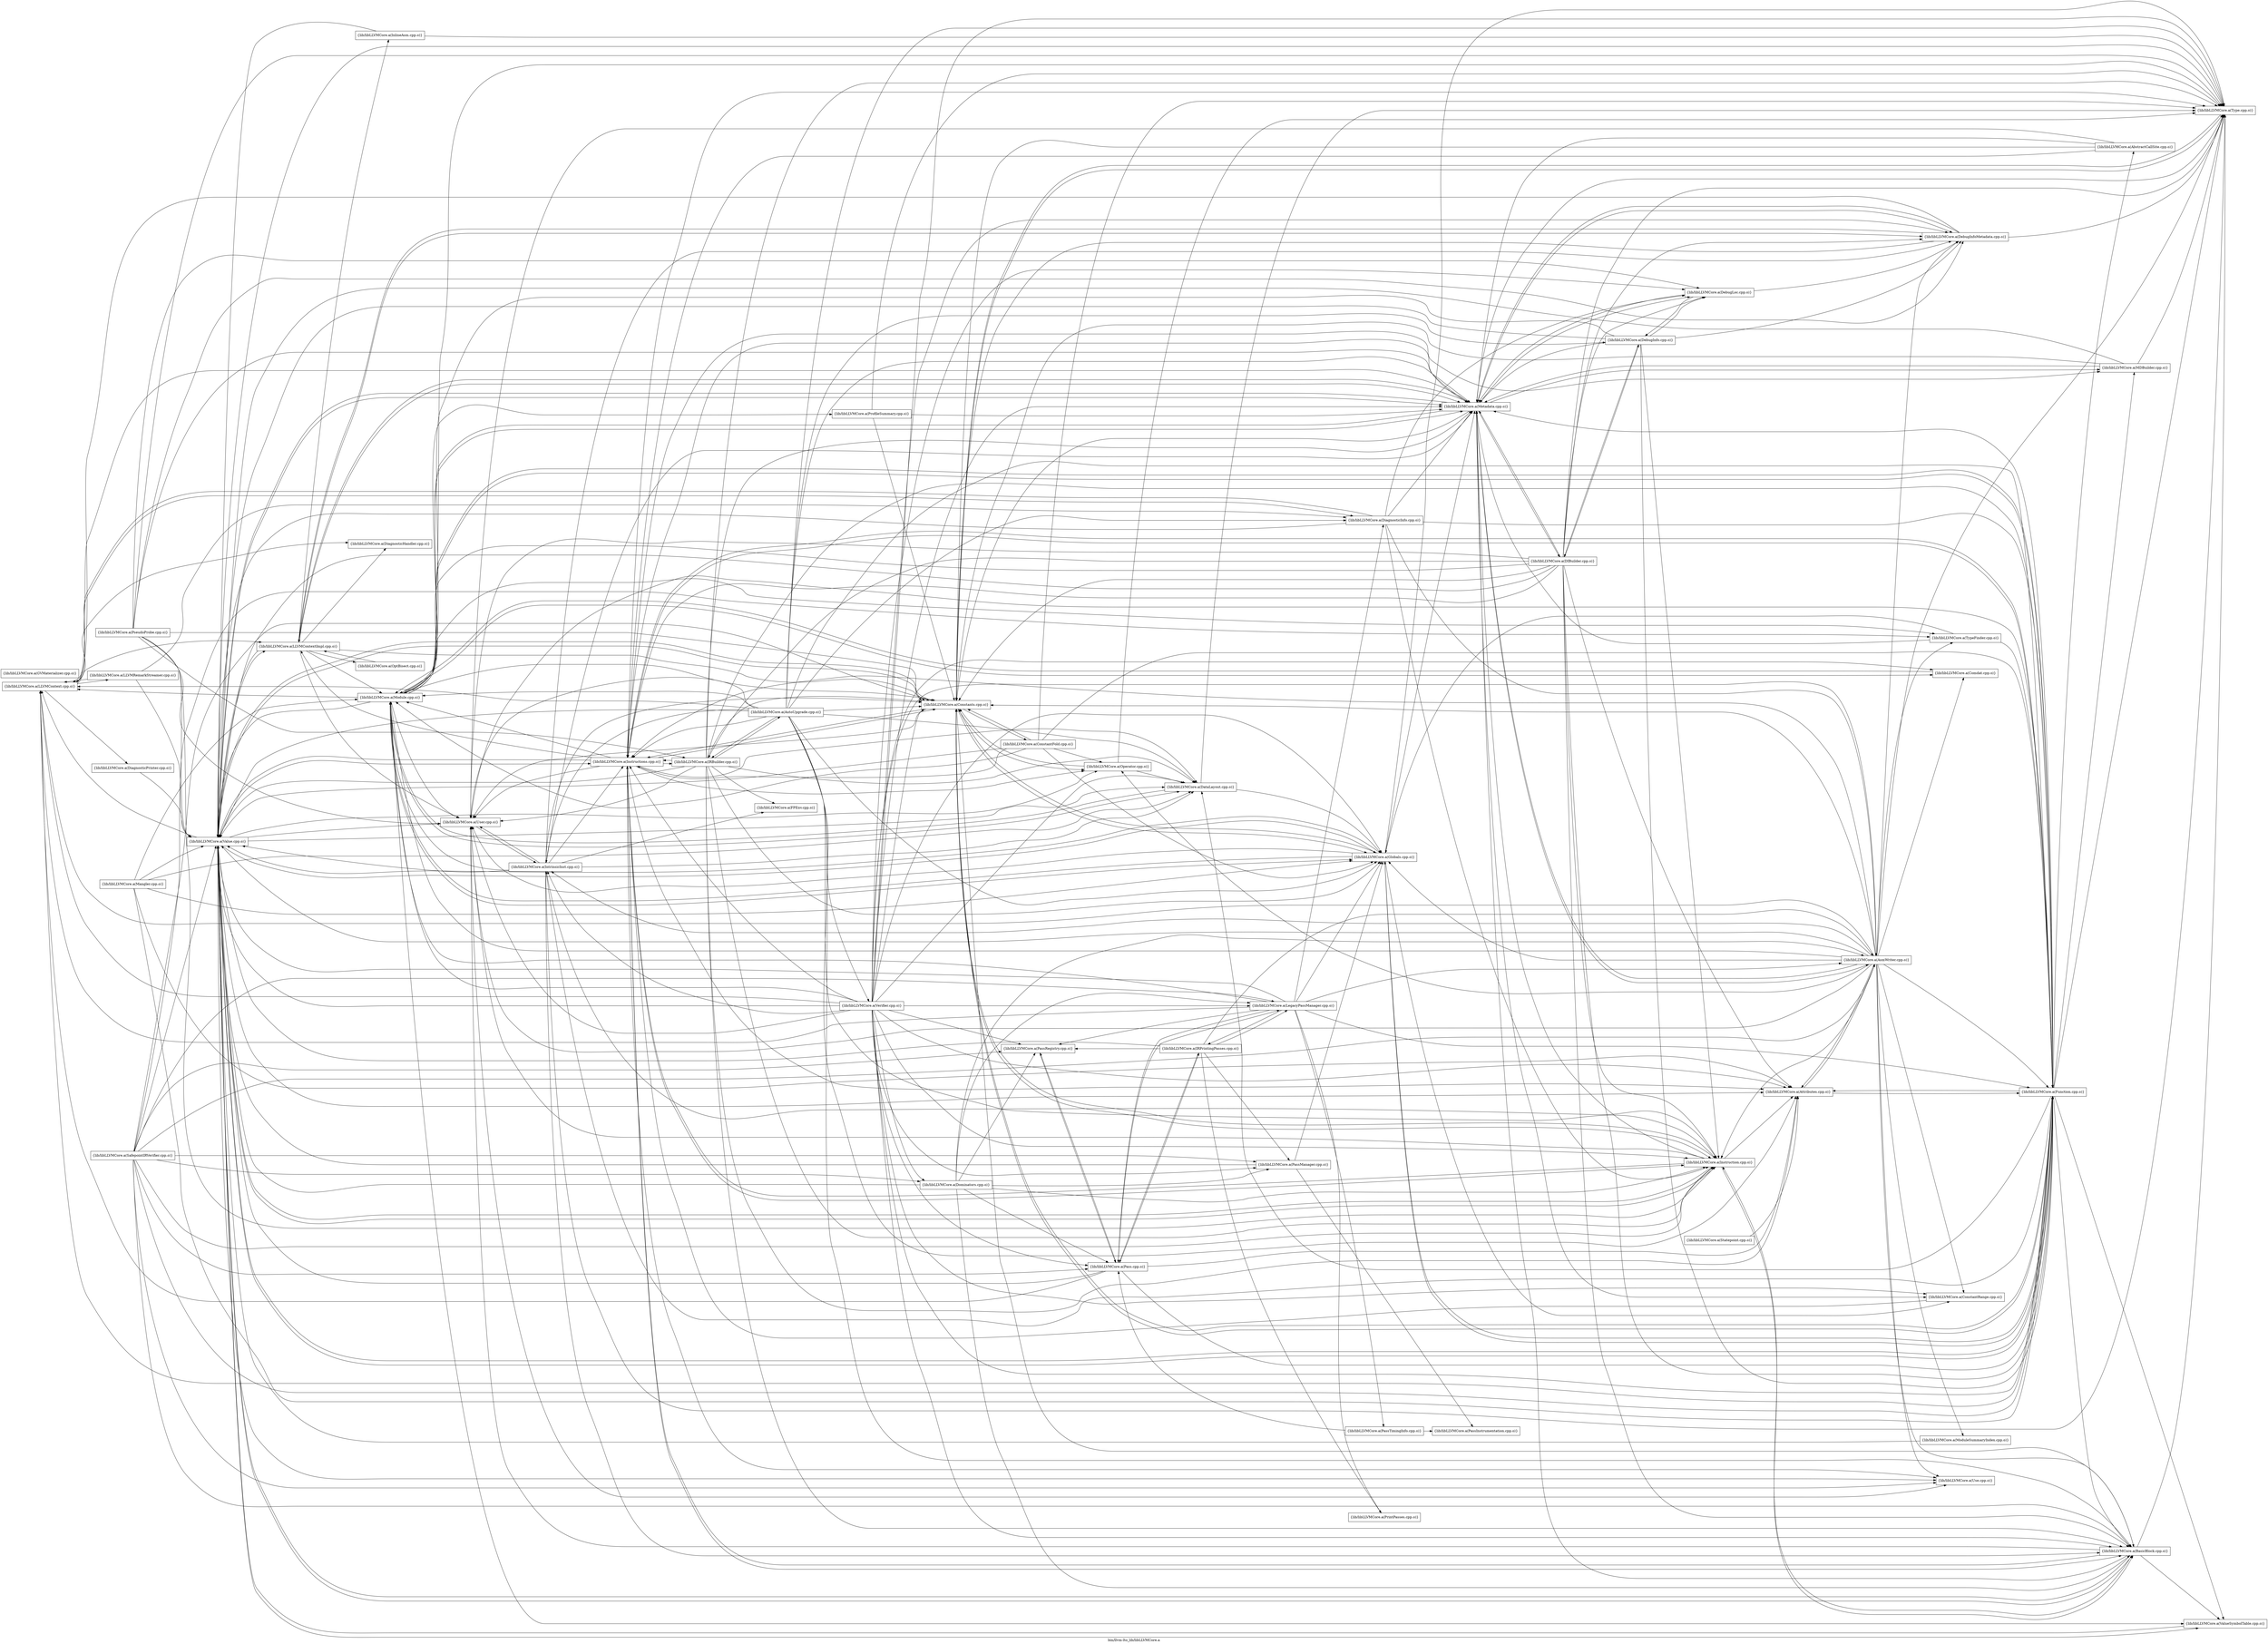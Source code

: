 digraph "bin/llvm-lto_lib/libLLVMCore.a" {
	label="bin/llvm-lto_lib/libLLVMCore.a";
	rankdir=LR;

	Node0x558439844a58 [shape=record,shape=box,group=0,label="{lib/libLLVMCore.a(DiagnosticHandler.cpp.o)}"];
	Node0x558439843248 [shape=record,shape=box,group=0,label="{lib/libLLVMCore.a(DiagnosticPrinter.cpp.o)}"];
	Node0x558439843248 -> Node0x5584398342e8;
	Node0x558439845a48 [shape=record,shape=box,group=0,label="{lib/libLLVMCore.a(LLVMContext.cpp.o)}"];
	Node0x558439845a48 -> Node0x558439844a58;
	Node0x558439845a48 -> Node0x558439845228;
	Node0x558439845a48 -> Node0x558439843248;
	Node0x558439845a48 -> Node0x558439844e68;
	Node0x558439845a48 -> Node0x558439844288;
	Node0x558439831d68 [shape=record,shape=box,group=0,label="{lib/libLLVMCore.a(Module.cpp.o)}"];
	Node0x558439831d68 -> Node0x5584398383e8;
	Node0x558439831d68 -> Node0x558439839dd8;
	Node0x558439831d68 -> Node0x55843983ab48;
	Node0x558439831d68 -> Node0x558439843bf8;
	Node0x558439831d68 -> Node0x558439840778;
	Node0x558439831d68 -> Node0x558439845a48;
	Node0x558439831d68 -> Node0x558439832498;
	Node0x558439831d68 -> Node0x55843982cc28;
	Node0x558439831d68 -> Node0x55843982d2b8;
	Node0x558439831d68 -> Node0x55843982b238;
	Node0x558439831d68 -> Node0x55843982c1d8;
	Node0x558439831d68 -> Node0x5584398342e8;
	Node0x558439831d68 -> Node0x5584398344c8;
	Node0x5584398329e8 [shape=record,shape=box,group=0,label="{lib/libLLVMCore.a(Verifier.cpp.o)}"];
	Node0x5584398329e8 -> Node0x558439837308;
	Node0x5584398329e8 -> Node0x558439836fe8;
	Node0x5584398329e8 -> Node0x558439838668;
	Node0x5584398329e8 -> Node0x5584398383e8;
	Node0x5584398329e8 -> Node0x558439837718;
	Node0x5584398329e8 -> Node0x558439839dd8;
	Node0x5584398329e8 -> Node0x55843983ab48;
	Node0x5584398329e8 -> Node0x558439846218;
	Node0x5584398329e8 -> Node0x558439844328;
	Node0x5584398329e8 -> Node0x558439843978;
	Node0x5584398329e8 -> Node0x558439843bf8;
	Node0x5584398329e8 -> Node0x558439840778;
	Node0x5584398329e8 -> Node0x558439846f38;
	Node0x5584398329e8 -> Node0x558439846038;
	Node0x5584398329e8 -> Node0x5584398453b8;
	Node0x5584398329e8 -> Node0x558439845a48;
	Node0x5584398329e8 -> Node0x5584398437e8;
	Node0x5584398329e8 -> Node0x558439832498;
	Node0x5584398329e8 -> Node0x558439831d68;
	Node0x5584398329e8 -> Node0x558439833e38;
	Node0x5584398329e8 -> Node0x558439834c98;
	Node0x5584398329e8 -> Node0x5584398360e8;
	Node0x5584398329e8 -> Node0x55843982d2b8;
	Node0x5584398329e8 -> Node0x55843982c1d8;
	Node0x5584398329e8 -> Node0x5584398342e8;
	Node0x5584398437e8 [shape=record,shape=box,group=0,label="{lib/libLLVMCore.a(LegacyPassManager.cpp.o)}"];
	Node0x5584398437e8 -> Node0x558439837308;
	Node0x5584398437e8 -> Node0x558439845228;
	Node0x5584398437e8 -> Node0x558439843bf8;
	Node0x5584398437e8 -> Node0x558439840778;
	Node0x5584398437e8 -> Node0x558439847348;
	Node0x5584398437e8 -> Node0x558439845a48;
	Node0x5584398437e8 -> Node0x558439831d68;
	Node0x5584398437e8 -> Node0x558439833e38;
	Node0x5584398437e8 -> Node0x5584398360e8;
	Node0x5584398437e8 -> Node0x55843982e668;
	Node0x5584398437e8 -> Node0x55843982c6d8;
	Node0x5584398437e8 -> Node0x5584398342e8;
	Node0x558439833e38 [shape=record,shape=box,group=0,label="{lib/libLLVMCore.a(Pass.cpp.o)}"];
	Node0x558439833e38 -> Node0x558439836fe8;
	Node0x558439833e38 -> Node0x558439843bf8;
	Node0x558439833e38 -> Node0x558439847348;
	Node0x558439833e38 -> Node0x558439845a48;
	Node0x558439833e38 -> Node0x5584398437e8;
	Node0x558439833e38 -> Node0x5584398360e8;
	Node0x558439833e38 -> Node0x5584398342e8;
	Node0x5584398342e8 [shape=record,shape=box,group=0,label="{lib/libLLVMCore.a(Value.cpp.o)}"];
	Node0x5584398342e8 -> Node0x558439836fe8;
	Node0x5584398342e8 -> Node0x558439838668;
	Node0x5584398342e8 -> Node0x558439839dd8;
	Node0x5584398342e8 -> Node0x55843983ab48;
	Node0x5584398342e8 -> Node0x558439843bf8;
	Node0x5584398342e8 -> Node0x558439840778;
	Node0x5584398342e8 -> Node0x558439846f38;
	Node0x5584398342e8 -> Node0x558439846038;
	Node0x5584398342e8 -> Node0x558439845a48;
	Node0x5584398342e8 -> Node0x558439844e68;
	Node0x5584398342e8 -> Node0x558439832498;
	Node0x5584398342e8 -> Node0x5584398338e8;
	Node0x5584398342e8 -> Node0x55843982d2b8;
	Node0x5584398342e8 -> Node0x55843982b9b8;
	Node0x5584398342e8 -> Node0x55843982c1d8;
	Node0x5584398342e8 -> Node0x5584398344c8;
	Node0x558439836fe8 [shape=record,shape=box,group=0,label="{lib/libLLVMCore.a(Attributes.cpp.o)}"];
	Node0x558439836fe8 -> Node0x558439837308;
	Node0x558439836fe8 -> Node0x558439843bf8;
	Node0x558439839dd8 [shape=record,shape=box,group=0,label="{lib/libLLVMCore.a(Constants.cpp.o)}"];
	Node0x558439839dd8 -> Node0x558439839158;
	Node0x558439839dd8 -> Node0x558439843bf8;
	Node0x558439839dd8 -> Node0x558439840778;
	Node0x558439839dd8 -> Node0x558439846f38;
	Node0x558439839dd8 -> Node0x558439846038;
	Node0x558439839dd8 -> Node0x5584398338e8;
	Node0x558439839dd8 -> Node0x55843982d2b8;
	Node0x558439839dd8 -> Node0x55843982c1d8;
	Node0x558439839dd8 -> Node0x5584398342e8;
	Node0x558439831818 [shape=record,shape=box,group=0,label="{lib/libLLVMCore.a(Mangler.cpp.o)}"];
	Node0x558439831818 -> Node0x558439836fe8;
	Node0x558439831818 -> Node0x55843983ab48;
	Node0x558439831818 -> Node0x558439843bf8;
	Node0x558439831818 -> Node0x558439840778;
	Node0x558439831818 -> Node0x558439831d68;
	Node0x558439831818 -> Node0x5584398342e8;
	Node0x558439832498 [shape=record,shape=box,group=0,label="{lib/libLLVMCore.a(Metadata.cpp.o)}"];
	Node0x558439832498 -> Node0x558439837308;
	Node0x558439832498 -> Node0x558439837718;
	Node0x558439832498 -> Node0x558439839dd8;
	Node0x558439832498 -> Node0x558439838f28;
	Node0x558439832498 -> Node0x558439846218;
	Node0x558439832498 -> Node0x558439844328;
	Node0x558439832498 -> Node0x558439845a48;
	Node0x558439832498 -> Node0x558439844e68;
	Node0x558439832498 -> Node0x558439830cd8;
	Node0x558439832498 -> Node0x558439831d68;
	Node0x558439832498 -> Node0x55843982d2b8;
	Node0x558439832498 -> Node0x5584398342e8;
	Node0x55843983ab48 [shape=record,shape=box,group=0,label="{lib/libLLVMCore.a(DataLayout.cpp.o)}"];
	Node0x55843983ab48 -> Node0x558439840778;
	Node0x55843983ab48 -> Node0x558439831d68;
	Node0x55843983ab48 -> Node0x55843982d2b8;
	Node0x558439845228 [shape=record,shape=box,group=0,label="{lib/libLLVMCore.a(DiagnosticInfo.cpp.o)}"];
	Node0x558439845228 -> Node0x558439837308;
	Node0x558439845228 -> Node0x558439844328;
	Node0x558439845228 -> Node0x558439843bf8;
	Node0x558439845228 -> Node0x558439846f38;
	Node0x558439845228 -> Node0x558439845a48;
	Node0x558439845228 -> Node0x558439832498;
	Node0x558439845228 -> Node0x5584398342e8;
	Node0x558439843bf8 [shape=record,shape=box,group=0,label="{lib/libLLVMCore.a(Function.cpp.o)}"];
	Node0x558439843bf8 -> Node0x558439836fe8;
	Node0x558439843bf8 -> Node0x558439838668;
	Node0x558439843bf8 -> Node0x558439839dd8;
	Node0x558439843bf8 -> Node0x55843983ab48;
	Node0x558439843bf8 -> Node0x558439842078;
	Node0x558439843bf8 -> Node0x558439840778;
	Node0x558439843bf8 -> Node0x558439846038;
	Node0x558439843bf8 -> Node0x5584398453b8;
	Node0x558439843bf8 -> Node0x558439845a48;
	Node0x558439843bf8 -> Node0x558439830cd8;
	Node0x558439843bf8 -> Node0x558439832498;
	Node0x558439843bf8 -> Node0x558439831d68;
	Node0x558439843bf8 -> Node0x55843982d2b8;
	Node0x558439843bf8 -> Node0x55843982c1d8;
	Node0x558439843bf8 -> Node0x5584398342e8;
	Node0x558439843bf8 -> Node0x5584398344c8;
	Node0x558439840778 [shape=record,shape=box,group=0,label="{lib/libLLVMCore.a(Globals.cpp.o)}"];
	Node0x558439840778 -> Node0x558439837718;
	Node0x558439840778 -> Node0x558439839dd8;
	Node0x558439840778 -> Node0x558439843bf8;
	Node0x558439840778 -> Node0x558439832498;
	Node0x558439840778 -> Node0x558439831d68;
	Node0x558439840778 -> Node0x55843982d2b8;
	Node0x558439840778 -> Node0x55843982c1d8;
	Node0x558439840778 -> Node0x5584398342e8;
	Node0x558439848d88 [shape=record,shape=box,group=0,label="{lib/libLLVMCore.a(IRBuilder.cpp.o)}"];
	Node0x558439848d88 -> Node0x558439836fe8;
	Node0x558439848d88 -> Node0x558439836b88;
	Node0x558439848d88 -> Node0x558439838668;
	Node0x558439848d88 -> Node0x558439839dd8;
	Node0x558439848d88 -> Node0x55843983ab48;
	Node0x558439848d88 -> Node0x558439843bf8;
	Node0x558439848d88 -> Node0x558439840778;
	Node0x558439848d88 -> Node0x558439848068;
	Node0x558439848d88 -> Node0x558439846f38;
	Node0x558439848d88 -> Node0x558439846038;
	Node0x558439848d88 -> Node0x558439832498;
	Node0x558439848d88 -> Node0x55843982d2b8;
	Node0x558439848d88 -> Node0x55843982c1d8;
	Node0x558439848d88 -> Node0x5584398342e8;
	Node0x558439846768 [shape=record,shape=box,group=0,label="{lib/libLLVMCore.a(InlineAsm.cpp.o)}"];
	Node0x558439846768 -> Node0x55843982d2b8;
	Node0x558439846768 -> Node0x5584398342e8;
	Node0x558439846f38 [shape=record,shape=box,group=0,label="{lib/libLLVMCore.a(Instruction.cpp.o)}"];
	Node0x558439846f38 -> Node0x558439836fe8;
	Node0x558439846f38 -> Node0x558439838668;
	Node0x558439846f38 -> Node0x558439839dd8;
	Node0x558439846f38 -> Node0x558439846038;
	Node0x558439846f38 -> Node0x558439832498;
	Node0x558439846f38 -> Node0x55843982c1d8;
	Node0x558439846f38 -> Node0x5584398342e8;
	Node0x558439846038 [shape=record,shape=box,group=0,label="{lib/libLLVMCore.a(Instructions.cpp.o)}"];
	Node0x558439846038 -> Node0x558439836fe8;
	Node0x558439846038 -> Node0x558439838668;
	Node0x558439846038 -> Node0x558439839dd8;
	Node0x558439846038 -> Node0x55843983ab48;
	Node0x558439846038 -> Node0x558439843bf8;
	Node0x558439846038 -> Node0x558439848d88;
	Node0x558439846038 -> Node0x558439846f38;
	Node0x558439846038 -> Node0x558439844e68;
	Node0x558439846038 -> Node0x558439830cd8;
	Node0x558439846038 -> Node0x558439832498;
	Node0x558439846038 -> Node0x558439831d68;
	Node0x558439846038 -> Node0x5584398338e8;
	Node0x558439846038 -> Node0x55843982d2b8;
	Node0x558439846038 -> Node0x55843982b9b8;
	Node0x558439846038 -> Node0x55843982c1d8;
	Node0x558439846038 -> Node0x5584398342e8;
	Node0x55843982d2b8 [shape=record,shape=box,group=0,label="{lib/libLLVMCore.a(Type.cpp.o)}"];
	Node0x55843982d2b8 -> Node0x558439839dd8;
	Node0x55843982c1d8 [shape=record,shape=box,group=0,label="{lib/libLLVMCore.a(User.cpp.o)}"];
	Node0x55843982c1d8 -> Node0x5584398453b8;
	Node0x55843982c1d8 -> Node0x55843982b9b8;
	Node0x558439838668 [shape=record,shape=box,group=0,label="{lib/libLLVMCore.a(BasicBlock.cpp.o)}"];
	Node0x558439838668 -> Node0x558439839dd8;
	Node0x558439838668 -> Node0x558439846f38;
	Node0x558439838668 -> Node0x558439846038;
	Node0x558439838668 -> Node0x558439832498;
	Node0x558439838668 -> Node0x55843982d2b8;
	Node0x558439838668 -> Node0x55843982c1d8;
	Node0x558439838668 -> Node0x5584398342e8;
	Node0x558439838668 -> Node0x5584398344c8;
	Node0x5584398453b8 [shape=record,shape=box,group=0,label="{lib/libLLVMCore.a(IntrinsicInst.cpp.o)}"];
	Node0x5584398453b8 -> Node0x558439838668;
	Node0x5584398453b8 -> Node0x558439839dd8;
	Node0x5584398453b8 -> Node0x55843983ab48;
	Node0x5584398453b8 -> Node0x558439846218;
	Node0x5584398453b8 -> Node0x558439848068;
	Node0x5584398453b8 -> Node0x558439846f38;
	Node0x5584398453b8 -> Node0x558439846038;
	Node0x5584398453b8 -> Node0x558439832498;
	Node0x5584398453b8 -> Node0x558439831d68;
	Node0x5584398453b8 -> Node0x55843982d2b8;
	Node0x5584398453b8 -> Node0x55843982c1d8;
	Node0x5584398453b8 -> Node0x5584398342e8;
	Node0x5584398338e8 [shape=record,shape=box,group=0,label="{lib/libLLVMCore.a(Operator.cpp.o)}"];
	Node0x5584398338e8 -> Node0x558439839dd8;
	Node0x5584398338e8 -> Node0x55843983ab48;
	Node0x5584398338e8 -> Node0x55843982d2b8;
	Node0x558439846218 [shape=record,shape=box,group=0,label="{lib/libLLVMCore.a(DebugInfoMetadata.cpp.o)}"];
	Node0x558439846218 -> Node0x558439839dd8;
	Node0x558439846218 -> Node0x558439845a48;
	Node0x558439846218 -> Node0x558439844e68;
	Node0x558439846218 -> Node0x558439832498;
	Node0x558439846218 -> Node0x55843982d2b8;
	Node0x558439837718 [shape=record,shape=box,group=0,label="{lib/libLLVMCore.a(ConstantRange.cpp.o)}"];
	Node0x558439837718 -> Node0x558439846038;
	Node0x5584398360e8 [shape=record,shape=box,group=0,label="{lib/libLLVMCore.a(PassRegistry.cpp.o)}"];
	Node0x5584398360e8 -> Node0x558439833e38;
	Node0x558439844328 [shape=record,shape=box,group=0,label="{lib/libLLVMCore.a(DebugLoc.cpp.o)}"];
	Node0x558439844328 -> Node0x558439845a98;
	Node0x558439844328 -> Node0x558439846218;
	Node0x558439844328 -> Node0x558439832498;
	Node0x558439843978 [shape=record,shape=box,group=0,label="{lib/libLLVMCore.a(Dominators.cpp.o)}"];
	Node0x558439843978 -> Node0x558439837308;
	Node0x558439843978 -> Node0x558439838668;
	Node0x558439843978 -> Node0x558439846f38;
	Node0x558439843978 -> Node0x5584398437e8;
	Node0x558439843978 -> Node0x558439833e38;
	Node0x558439843978 -> Node0x558439834c98;
	Node0x558439843978 -> Node0x5584398360e8;
	Node0x558439843978 -> Node0x5584398342e8;
	Node0x55843982b9b8 [shape=record,shape=box,group=0,label="{lib/libLLVMCore.a(Use.cpp.o)}"];
	Node0x558439836b88 [shape=record,shape=box,group=0,label="{lib/libLLVMCore.a(AutoUpgrade.cpp.o)}"];
	Node0x558439836b88 -> Node0x558439836fe8;
	Node0x558439836b88 -> Node0x558439838668;
	Node0x558439836b88 -> Node0x558439839dd8;
	Node0x558439836b88 -> Node0x55843983ab48;
	Node0x558439836b88 -> Node0x558439845a98;
	Node0x558439836b88 -> Node0x558439845228;
	Node0x558439836b88 -> Node0x558439843bf8;
	Node0x558439836b88 -> Node0x558439840778;
	Node0x558439836b88 -> Node0x558439848d88;
	Node0x558439836b88 -> Node0x558439846f38;
	Node0x558439836b88 -> Node0x558439846038;
	Node0x558439836b88 -> Node0x5584398453b8;
	Node0x558439836b88 -> Node0x558439845a48;
	Node0x558439836b88 -> Node0x558439832498;
	Node0x558439836b88 -> Node0x558439831d68;
	Node0x558439836b88 -> Node0x55843982d2b8;
	Node0x558439836b88 -> Node0x55843982c1d8;
	Node0x558439836b88 -> Node0x5584398342e8;
	Node0x558439836b88 -> Node0x5584398329e8;
	Node0x558439845a98 [shape=record,shape=box,group=0,label="{lib/libLLVMCore.a(DebugInfo.cpp.o)}"];
	Node0x558439845a98 -> Node0x558439838f28;
	Node0x558439845a98 -> Node0x558439846218;
	Node0x558439845a98 -> Node0x558439844328;
	Node0x558439845a98 -> Node0x558439843bf8;
	Node0x558439845a98 -> Node0x558439846f38;
	Node0x558439845a98 -> Node0x558439832498;
	Node0x558439845a98 -> Node0x558439831d68;
	Node0x558439845a98 -> Node0x5584398342e8;
	Node0x5584398422f8 [shape=record,shape=box,group=0,label="{lib/libLLVMCore.a(GVMaterializer.cpp.o)}"];
	Node0x558439832a88 [shape=record,shape=box,group=0,label="{lib/libLLVMCore.a(ModuleSummaryIndex.cpp.o)}"];
	Node0x558439832a88 -> Node0x5584398342e8;
	Node0x5584398383e8 [shape=record,shape=box,group=0,label="{lib/libLLVMCore.a(Comdat.cpp.o)}"];
	Node0x5584398383e8 -> Node0x558439831d68;
	Node0x558439837308 [shape=record,shape=box,group=0,label="{lib/libLLVMCore.a(AsmWriter.cpp.o)}"];
	Node0x558439837308 -> Node0x558439836fe8;
	Node0x558439837308 -> Node0x558439838668;
	Node0x558439837308 -> Node0x5584398383e8;
	Node0x558439837308 -> Node0x558439837718;
	Node0x558439837308 -> Node0x558439839dd8;
	Node0x558439837308 -> Node0x558439846218;
	Node0x558439837308 -> Node0x558439843bf8;
	Node0x558439837308 -> Node0x558439840778;
	Node0x558439837308 -> Node0x558439846f38;
	Node0x558439837308 -> Node0x558439846038;
	Node0x558439837308 -> Node0x5584398453b8;
	Node0x558439837308 -> Node0x558439845a48;
	Node0x558439837308 -> Node0x558439832498;
	Node0x558439837308 -> Node0x558439831d68;
	Node0x558439837308 -> Node0x558439832a88;
	Node0x558439837308 -> Node0x5584398338e8;
	Node0x558439837308 -> Node0x55843982d2b8;
	Node0x558439837308 -> Node0x55843982b238;
	Node0x558439837308 -> Node0x55843982b9b8;
	Node0x558439837308 -> Node0x55843982c1d8;
	Node0x558439837308 -> Node0x5584398342e8;
	Node0x55843982c6d8 [shape=record,shape=box,group=0,label="{lib/libLLVMCore.a(PrintPasses.cpp.o)}"];
	Node0x558439847348 [shape=record,shape=box,group=0,label="{lib/libLLVMCore.a(IRPrintingPasses.cpp.o)}"];
	Node0x558439847348 -> Node0x558439837308;
	Node0x558439847348 -> Node0x5584398437e8;
	Node0x558439847348 -> Node0x558439833e38;
	Node0x558439847348 -> Node0x558439834c98;
	Node0x558439847348 -> Node0x5584398360e8;
	Node0x558439847348 -> Node0x55843982c6d8;
	Node0x558439847348 -> Node0x5584398342e8;
	Node0x55843982e668 [shape=record,shape=box,group=0,label="{lib/libLLVMCore.a(PassTimingInfo.cpp.o)}"];
	Node0x55843982e668 -> Node0x558439833e38;
	Node0x55843982e668 -> Node0x558439835a08;
	Node0x558439830cd8 [shape=record,shape=box,group=0,label="{lib/libLLVMCore.a(MDBuilder.cpp.o)}"];
	Node0x558439830cd8 -> Node0x558439839dd8;
	Node0x558439830cd8 -> Node0x558439832498;
	Node0x558439830cd8 -> Node0x55843982d2b8;
	Node0x558439830cd8 -> Node0x5584398342e8;
	Node0x558439834c98 [shape=record,shape=box,group=0,label="{lib/libLLVMCore.a(PassManager.cpp.o)}"];
	Node0x558439834c98 -> Node0x558439840778;
	Node0x558439834c98 -> Node0x558439835a08;
	Node0x558439834c98 -> Node0x5584398342e8;
	Node0x558439838f28 [shape=record,shape=box,group=0,label="{lib/libLLVMCore.a(DIBuilder.cpp.o)}"];
	Node0x558439838f28 -> Node0x558439836fe8;
	Node0x558439838f28 -> Node0x558439838668;
	Node0x558439838f28 -> Node0x558439839dd8;
	Node0x558439838f28 -> Node0x558439845a98;
	Node0x558439838f28 -> Node0x558439846218;
	Node0x558439838f28 -> Node0x558439844328;
	Node0x558439838f28 -> Node0x558439843bf8;
	Node0x558439838f28 -> Node0x558439848d88;
	Node0x558439838f28 -> Node0x558439846f38;
	Node0x558439838f28 -> Node0x558439846038;
	Node0x558439838f28 -> Node0x558439832498;
	Node0x558439838f28 -> Node0x558439831d68;
	Node0x558439838f28 -> Node0x55843982d2b8;
	Node0x558439838f28 -> Node0x55843982c1d8;
	Node0x558439838f28 -> Node0x5584398342e8;
	Node0x55843982b238 [shape=record,shape=box,group=0,label="{lib/libLLVMCore.a(TypeFinder.cpp.o)}"];
	Node0x55843982b238 -> Node0x558439843bf8;
	Node0x55843982b238 -> Node0x558439840778;
	Node0x55843982b238 -> Node0x558439832498;
	Node0x5584398344c8 [shape=record,shape=box,group=0,label="{lib/libLLVMCore.a(ValueSymbolTable.cpp.o)}"];
	Node0x5584398344c8 -> Node0x5584398342e8;
	Node0x558439839158 [shape=record,shape=box,group=0,label="{lib/libLLVMCore.a(ConstantFold.cpp.o)}"];
	Node0x558439839158 -> Node0x558439839dd8;
	Node0x558439839158 -> Node0x558439843bf8;
	Node0x558439839158 -> Node0x558439840778;
	Node0x558439839158 -> Node0x558439846038;
	Node0x558439839158 -> Node0x558439831d68;
	Node0x558439839158 -> Node0x5584398338e8;
	Node0x558439839158 -> Node0x55843982d2b8;
	Node0x558439839158 -> Node0x5584398342e8;
	Node0x558439844e68 [shape=record,shape=box,group=0,label="{lib/libLLVMCore.a(LLVMContextImpl.cpp.o)}"];
	Node0x558439844e68 -> Node0x558439839dd8;
	Node0x558439844e68 -> Node0x558439846218;
	Node0x558439844e68 -> Node0x558439844a58;
	Node0x558439844e68 -> Node0x558439846768;
	Node0x558439844e68 -> Node0x558439832498;
	Node0x558439844e68 -> Node0x558439831d68;
	Node0x558439844e68 -> Node0x5584398331b8;
	Node0x558439844e68 -> Node0x55843982c1d8;
	Node0x558439844e68 -> Node0x5584398342e8;
	Node0x558439842078 [shape=record,shape=box,group=0,label="{lib/libLLVMCore.a(AbstractCallSite.cpp.o)}"];
	Node0x558439842078 -> Node0x558439839dd8;
	Node0x558439842078 -> Node0x558439846038;
	Node0x558439842078 -> Node0x558439832498;
	Node0x558439842078 -> Node0x55843982c1d8;
	Node0x558439848068 [shape=record,shape=box,group=0,label="{lib/libLLVMCore.a(FPEnv.cpp.o)}"];
	Node0x558439844288 [shape=record,shape=box,group=0,label="{lib/libLLVMCore.a(LLVMRemarkStreamer.cpp.o)}"];
	Node0x558439844288 -> Node0x558439845228;
	Node0x558439844288 -> Node0x558439845a48;
	Node0x558439844288 -> Node0x5584398342e8;
	Node0x5584398331b8 [shape=record,shape=box,group=0,label="{lib/libLLVMCore.a(OptBisect.cpp.o)}"];
	Node0x5584398331b8 -> Node0x558439844e68;
	Node0x55843982cc28 [shape=record,shape=box,group=0,label="{lib/libLLVMCore.a(ProfileSummary.cpp.o)}"];
	Node0x55843982cc28 -> Node0x558439839dd8;
	Node0x55843982cc28 -> Node0x558439832498;
	Node0x55843982cc28 -> Node0x55843982d2b8;
	Node0x558439835a08 [shape=record,shape=box,group=0,label="{lib/libLLVMCore.a(PassInstrumentation.cpp.o)}"];
	Node0x55843983d3e8 [shape=record,shape=box,group=0,label="{lib/libLLVMCore.a(Statepoint.cpp.o)}"];
	Node0x55843983d3e8 -> Node0x558439836fe8;
	Node0x55843983df28 [shape=record,shape=box,group=0,label="{lib/libLLVMCore.a(SafepointIRVerifier.cpp.o)}"];
	Node0x55843983df28 -> Node0x558439837308;
	Node0x55843983df28 -> Node0x558439838668;
	Node0x55843983df28 -> Node0x558439839dd8;
	Node0x55843983df28 -> Node0x558439843978;
	Node0x55843983df28 -> Node0x558439843bf8;
	Node0x55843983df28 -> Node0x558439846f38;
	Node0x55843983df28 -> Node0x5584398437e8;
	Node0x55843983df28 -> Node0x558439833e38;
	Node0x55843983df28 -> Node0x558439834c98;
	Node0x55843983df28 -> Node0x5584398360e8;
	Node0x55843983df28 -> Node0x55843982b238;
	Node0x55843983df28 -> Node0x55843982b9b8;
	Node0x55843983df28 -> Node0x5584398342e8;
	Node0x558439840db8 [shape=record,shape=box,group=0,label="{lib/libLLVMCore.a(PseudoProbe.cpp.o)}"];
	Node0x558439840db8 -> Node0x558439839dd8;
	Node0x558439840db8 -> Node0x558439846218;
	Node0x558439840db8 -> Node0x558439844328;
	Node0x558439840db8 -> Node0x558439848d88;
	Node0x558439840db8 -> Node0x558439846f38;
	Node0x558439840db8 -> Node0x558439832498;
	Node0x558439840db8 -> Node0x55843982d2b8;
	Node0x558439840db8 -> Node0x55843982c1d8;
	Node0x558439840db8 -> Node0x5584398342e8;
}
